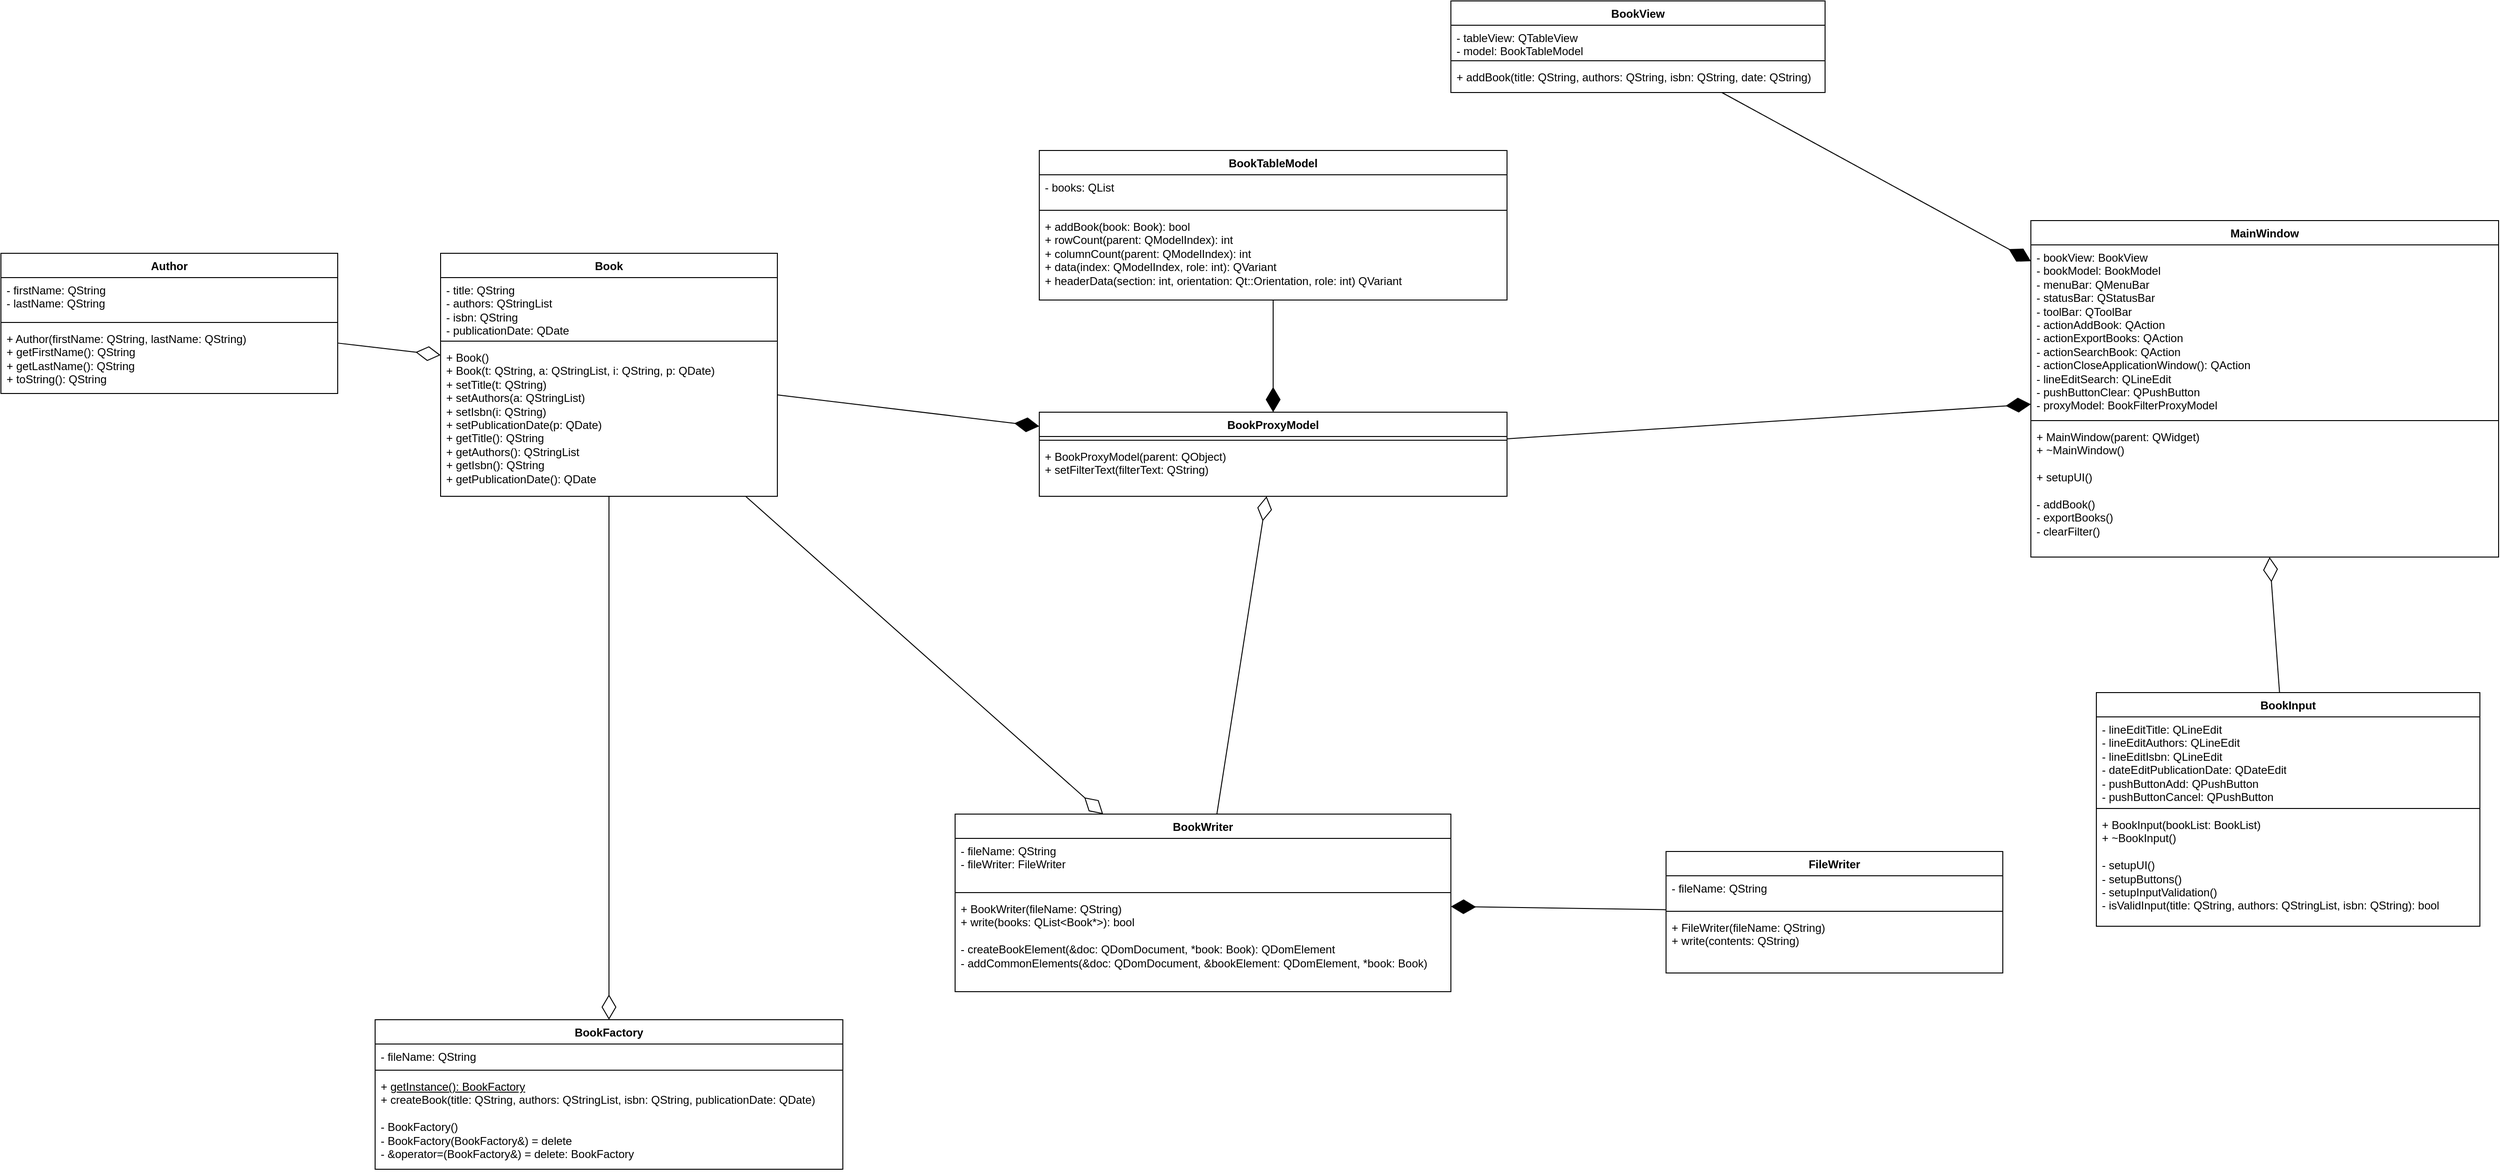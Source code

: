<mxfile version="24.6.4" type="device">
  <diagram id="6iuWq0UelAJ61aAoiBDy" name="Book Shelf">
    <mxGraphModel dx="1696" dy="1716" grid="1" gridSize="10" guides="1" tooltips="1" connect="1" arrows="1" fold="1" page="0" pageScale="1" pageWidth="827" pageHeight="1169" math="0" shadow="0">
      <root>
        <mxCell id="0" />
        <mxCell id="1" parent="0" />
        <mxCell id="gvHln3FCuM-_E14BoruI-1" value="Book&lt;div&gt;&lt;br&gt;&lt;/div&gt;" style="swimlane;fontStyle=1;align=center;verticalAlign=top;childLayout=stackLayout;horizontal=1;startSize=26;horizontalStack=0;resizeParent=1;resizeParentMax=0;resizeLast=0;collapsible=1;marginBottom=0;whiteSpace=wrap;html=1;labelBackgroundColor=none;" parent="1" vertex="1">
          <mxGeometry x="-30" y="-340" width="360" height="260" as="geometry" />
        </mxCell>
        <mxCell id="gvHln3FCuM-_E14BoruI-2" value="- title: QString&lt;div&gt;- authors: QStringList&lt;/div&gt;&lt;div&gt;- isbn: QString&lt;/div&gt;&lt;div&gt;- publicationDate: QDate&lt;/div&gt;" style="text;strokeColor=none;fillColor=none;align=left;verticalAlign=top;spacingLeft=4;spacingRight=4;overflow=hidden;rotatable=0;points=[[0,0.5],[1,0.5]];portConstraint=eastwest;whiteSpace=wrap;html=1;labelBackgroundColor=none;" parent="gvHln3FCuM-_E14BoruI-1" vertex="1">
          <mxGeometry y="26" width="360" height="64" as="geometry" />
        </mxCell>
        <mxCell id="gvHln3FCuM-_E14BoruI-3" value="" style="line;strokeWidth=1;fillColor=none;align=left;verticalAlign=middle;spacingTop=-1;spacingLeft=3;spacingRight=3;rotatable=0;labelPosition=right;points=[];portConstraint=eastwest;labelBackgroundColor=none;" parent="gvHln3FCuM-_E14BoruI-1" vertex="1">
          <mxGeometry y="90" width="360" height="8" as="geometry" />
        </mxCell>
        <mxCell id="gvHln3FCuM-_E14BoruI-4" value="+ Book()&lt;div&gt;+ Book(t: QString, a: QStringList, i: QString, p: QDate)&lt;/div&gt;&lt;div&gt;+ setTitle(t: QString)&lt;/div&gt;&lt;div&gt;+ setAuthors(a: QStringList)&lt;/div&gt;&lt;div&gt;+ setIsbn(i: QString)&lt;/div&gt;&lt;div&gt;+ setPublicationDate(p: QDate)&lt;/div&gt;&lt;div&gt;+ getTitle(): QString&lt;/div&gt;&lt;div&gt;+ getAuthors(): QStringList&lt;/div&gt;&lt;div&gt;+ getIsbn(): QString&lt;/div&gt;&lt;div&gt;+ getPublicationDate(): QDate&lt;/div&gt;&lt;div&gt;&lt;br&gt;&lt;/div&gt;&lt;div&gt;&lt;br&gt;&lt;/div&gt;" style="text;strokeColor=none;fillColor=none;align=left;verticalAlign=top;spacingLeft=4;spacingRight=4;overflow=hidden;rotatable=0;points=[[0,0.5],[1,0.5]];portConstraint=eastwest;whiteSpace=wrap;html=1;labelBackgroundColor=none;" parent="gvHln3FCuM-_E14BoruI-1" vertex="1">
          <mxGeometry y="98" width="360" height="162" as="geometry" />
        </mxCell>
        <mxCell id="gvHln3FCuM-_E14BoruI-26" value="&lt;div&gt;Author&lt;/div&gt;" style="swimlane;fontStyle=1;align=center;verticalAlign=top;childLayout=stackLayout;horizontal=1;startSize=26;horizontalStack=0;resizeParent=1;resizeParentMax=0;resizeLast=0;collapsible=1;marginBottom=0;whiteSpace=wrap;html=1;labelBackgroundColor=none;" parent="1" vertex="1">
          <mxGeometry x="-500" y="-340" width="360" height="150" as="geometry" />
        </mxCell>
        <mxCell id="gvHln3FCuM-_E14BoruI-27" value="- firstName: QString&lt;div&gt;- lastName: QString&lt;/div&gt;" style="text;strokeColor=none;fillColor=none;align=left;verticalAlign=top;spacingLeft=4;spacingRight=4;overflow=hidden;rotatable=0;points=[[0,0.5],[1,0.5]];portConstraint=eastwest;whiteSpace=wrap;html=1;labelBackgroundColor=none;" parent="gvHln3FCuM-_E14BoruI-26" vertex="1">
          <mxGeometry y="26" width="360" height="44" as="geometry" />
        </mxCell>
        <mxCell id="gvHln3FCuM-_E14BoruI-28" value="" style="line;strokeWidth=1;fillColor=none;align=left;verticalAlign=middle;spacingTop=-1;spacingLeft=3;spacingRight=3;rotatable=0;labelPosition=right;points=[];portConstraint=eastwest;labelBackgroundColor=none;" parent="gvHln3FCuM-_E14BoruI-26" vertex="1">
          <mxGeometry y="70" width="360" height="8" as="geometry" />
        </mxCell>
        <mxCell id="gvHln3FCuM-_E14BoruI-29" value="&lt;div&gt;+ Author(firstName: QString, lastName: QString)&lt;/div&gt;&lt;div&gt;&lt;span style=&quot;background-color: initial;&quot;&gt;+ getFirstName(): QString&lt;/span&gt;&lt;br&gt;&lt;/div&gt;&lt;div&gt;+ getLastName(): QString&lt;br&gt;&lt;/div&gt;&lt;div&gt;+ toString(): QString&lt;/div&gt;" style="text;strokeColor=none;fillColor=none;align=left;verticalAlign=top;spacingLeft=4;spacingRight=4;overflow=hidden;rotatable=0;points=[[0,0.5],[1,0.5]];portConstraint=eastwest;whiteSpace=wrap;html=1;labelBackgroundColor=none;" parent="gvHln3FCuM-_E14BoruI-26" vertex="1">
          <mxGeometry y="78" width="360" height="72" as="geometry" />
        </mxCell>
        <mxCell id="gvHln3FCuM-_E14BoruI-35" value="" style="endArrow=diamondThin;endFill=1;endSize=24;html=1;rounded=0;" parent="1" source="gvHln3FCuM-_E14BoruI-61" target="gvHln3FCuM-_E14BoruI-51" edge="1">
          <mxGeometry width="160" relative="1" as="geometry">
            <mxPoint x="1510" y="135.609" as="sourcePoint" />
            <mxPoint x="1340" y="139.796" as="targetPoint" />
          </mxGeometry>
        </mxCell>
        <mxCell id="gvHln3FCuM-_E14BoruI-51" value="&lt;div&gt;BookWriter&lt;/div&gt;" style="swimlane;fontStyle=1;align=center;verticalAlign=top;childLayout=stackLayout;horizontal=1;startSize=26;horizontalStack=0;resizeParent=1;resizeParentMax=0;resizeLast=0;collapsible=1;marginBottom=0;whiteSpace=wrap;html=1;labelBackgroundColor=none;" parent="1" vertex="1">
          <mxGeometry x="520" y="260" width="530" height="190" as="geometry" />
        </mxCell>
        <mxCell id="gvHln3FCuM-_E14BoruI-52" value="- fileName: QString&lt;div&gt;- fileWriter: FileWriter&lt;/div&gt;" style="text;strokeColor=none;fillColor=none;align=left;verticalAlign=top;spacingLeft=4;spacingRight=4;overflow=hidden;rotatable=0;points=[[0,0.5],[1,0.5]];portConstraint=eastwest;whiteSpace=wrap;html=1;labelBackgroundColor=none;" parent="gvHln3FCuM-_E14BoruI-51" vertex="1">
          <mxGeometry y="26" width="530" height="54" as="geometry" />
        </mxCell>
        <mxCell id="gvHln3FCuM-_E14BoruI-53" value="" style="line;strokeWidth=1;fillColor=none;align=left;verticalAlign=middle;spacingTop=-1;spacingLeft=3;spacingRight=3;rotatable=0;labelPosition=right;points=[];portConstraint=eastwest;labelBackgroundColor=none;" parent="gvHln3FCuM-_E14BoruI-51" vertex="1">
          <mxGeometry y="80" width="530" height="8" as="geometry" />
        </mxCell>
        <mxCell id="gvHln3FCuM-_E14BoruI-54" value="+ BookWriter(fileName: QString)&lt;div&gt;+ write(books: QList&amp;lt;Book*&amp;gt;): bool&lt;/div&gt;&lt;div&gt;&lt;br&gt;&lt;/div&gt;&lt;div&gt;- createBookElement(&amp;amp;doc: QDomDocument, *book: Book): QDomElement&lt;/div&gt;&lt;div&gt;- addCommonElements(&amp;amp;doc: QDomDocument, &amp;amp;bookElement: QDomElement, *book: Book)&lt;br&gt;&lt;div&gt;&lt;br&gt;&lt;/div&gt;&lt;/div&gt;" style="text;strokeColor=none;fillColor=none;align=left;verticalAlign=top;spacingLeft=4;spacingRight=4;overflow=hidden;rotatable=0;points=[[0,0.5],[1,0.5]];portConstraint=eastwest;whiteSpace=wrap;html=1;labelBackgroundColor=none;" parent="gvHln3FCuM-_E14BoruI-51" vertex="1">
          <mxGeometry y="88" width="530" height="102" as="geometry" />
        </mxCell>
        <mxCell id="gvHln3FCuM-_E14BoruI-60" value="" style="endArrow=diamondThin;endFill=1;endSize=24;html=1;rounded=0;" parent="1" source="gvHln3FCuM-_E14BoruI-1" target="gvHln3FCuM-_E14BoruI-74" edge="1">
          <mxGeometry width="160" relative="1" as="geometry">
            <mxPoint x="30" y="-260" as="sourcePoint" />
            <mxPoint x="540" y="81.4" as="targetPoint" />
          </mxGeometry>
        </mxCell>
        <mxCell id="gvHln3FCuM-_E14BoruI-61" value="&lt;div&gt;FileWriter&lt;/div&gt;" style="swimlane;fontStyle=1;align=center;verticalAlign=top;childLayout=stackLayout;horizontal=1;startSize=26;horizontalStack=0;resizeParent=1;resizeParentMax=0;resizeLast=0;collapsible=1;marginBottom=0;whiteSpace=wrap;html=1;labelBackgroundColor=none;" parent="1" vertex="1">
          <mxGeometry x="1280" y="300" width="360" height="130" as="geometry" />
        </mxCell>
        <mxCell id="gvHln3FCuM-_E14BoruI-62" value="- fileName: QString" style="text;strokeColor=none;fillColor=none;align=left;verticalAlign=top;spacingLeft=4;spacingRight=4;overflow=hidden;rotatable=0;points=[[0,0.5],[1,0.5]];portConstraint=eastwest;whiteSpace=wrap;html=1;labelBackgroundColor=none;" parent="gvHln3FCuM-_E14BoruI-61" vertex="1">
          <mxGeometry y="26" width="360" height="34" as="geometry" />
        </mxCell>
        <mxCell id="gvHln3FCuM-_E14BoruI-63" value="" style="line;strokeWidth=1;fillColor=none;align=left;verticalAlign=middle;spacingTop=-1;spacingLeft=3;spacingRight=3;rotatable=0;labelPosition=right;points=[];portConstraint=eastwest;labelBackgroundColor=none;" parent="gvHln3FCuM-_E14BoruI-61" vertex="1">
          <mxGeometry y="60" width="360" height="8" as="geometry" />
        </mxCell>
        <mxCell id="gvHln3FCuM-_E14BoruI-64" value="&lt;div&gt;+ FileWriter(fileName: QString)&lt;/div&gt;&lt;div&gt;+ write(contents: QString)&lt;/div&gt;" style="text;strokeColor=none;fillColor=none;align=left;verticalAlign=top;spacingLeft=4;spacingRight=4;overflow=hidden;rotatable=0;points=[[0,0.5],[1,0.5]];portConstraint=eastwest;whiteSpace=wrap;html=1;labelBackgroundColor=none;" parent="gvHln3FCuM-_E14BoruI-61" vertex="1">
          <mxGeometry y="68" width="360" height="62" as="geometry" />
        </mxCell>
        <mxCell id="gvHln3FCuM-_E14BoruI-65" value="&lt;div&gt;BookInput&lt;/div&gt;&lt;div&gt;&lt;br&gt;&lt;/div&gt;" style="swimlane;fontStyle=1;align=center;verticalAlign=top;childLayout=stackLayout;horizontal=1;startSize=26;horizontalStack=0;resizeParent=1;resizeParentMax=0;resizeLast=0;collapsible=1;marginBottom=0;whiteSpace=wrap;html=1;labelBackgroundColor=none;" parent="1" vertex="1">
          <mxGeometry x="1740" y="130" width="410" height="250" as="geometry" />
        </mxCell>
        <mxCell id="gvHln3FCuM-_E14BoruI-66" value="- lineEditTitle: QLineEdit&lt;div&gt;- lineEditAuthors: QLineEdit&lt;/div&gt;&lt;div&gt;- lineEditIsbn: QLineEdit&lt;/div&gt;&lt;div&gt;- dateEditPublicationDate: QDateEdit&lt;/div&gt;&lt;div&gt;- pushButtonAdd: QPushButton&lt;/div&gt;&lt;div&gt;- pushButtonCancel: QPushButton&lt;/div&gt;" style="text;strokeColor=none;fillColor=none;align=left;verticalAlign=top;spacingLeft=4;spacingRight=4;overflow=hidden;rotatable=0;points=[[0,0.5],[1,0.5]];portConstraint=eastwest;whiteSpace=wrap;html=1;labelBackgroundColor=none;" parent="gvHln3FCuM-_E14BoruI-65" vertex="1">
          <mxGeometry y="26" width="410" height="94" as="geometry" />
        </mxCell>
        <mxCell id="gvHln3FCuM-_E14BoruI-67" value="" style="line;strokeWidth=1;fillColor=none;align=left;verticalAlign=middle;spacingTop=-1;spacingLeft=3;spacingRight=3;rotatable=0;labelPosition=right;points=[];portConstraint=eastwest;labelBackgroundColor=none;" parent="gvHln3FCuM-_E14BoruI-65" vertex="1">
          <mxGeometry y="120" width="410" height="8" as="geometry" />
        </mxCell>
        <mxCell id="gvHln3FCuM-_E14BoruI-68" value="&lt;div&gt;+ BookInput(bookList: BookList)&lt;/div&gt;&lt;div&gt;+ ~BookInput()&lt;/div&gt;&lt;div&gt;&lt;br&gt;&lt;/div&gt;&lt;div&gt;- setupUI()&lt;/div&gt;&lt;div&gt;- setupButtons()&lt;/div&gt;&lt;div&gt;- setupInputValidation()&lt;/div&gt;&lt;div&gt;- isValidInput(title: QString, authors: QStringList, isbn: QString): bool&lt;/div&gt;&lt;div&gt;&lt;br&gt;&lt;/div&gt;" style="text;strokeColor=none;fillColor=none;align=left;verticalAlign=top;spacingLeft=4;spacingRight=4;overflow=hidden;rotatable=0;points=[[0,0.5],[1,0.5]];portConstraint=eastwest;whiteSpace=wrap;html=1;labelBackgroundColor=none;" parent="gvHln3FCuM-_E14BoruI-65" vertex="1">
          <mxGeometry y="128" width="410" height="122" as="geometry" />
        </mxCell>
        <mxCell id="gvHln3FCuM-_E14BoruI-70" value="&lt;div&gt;BookFactory&lt;/div&gt;" style="swimlane;fontStyle=1;align=center;verticalAlign=top;childLayout=stackLayout;horizontal=1;startSize=26;horizontalStack=0;resizeParent=1;resizeParentMax=0;resizeLast=0;collapsible=1;marginBottom=0;whiteSpace=wrap;html=1;labelBackgroundColor=none;" parent="1" vertex="1">
          <mxGeometry x="-100" y="480" width="500" height="160" as="geometry" />
        </mxCell>
        <mxCell id="gvHln3FCuM-_E14BoruI-71" value="- fileName: QString" style="text;strokeColor=none;fillColor=none;align=left;verticalAlign=top;spacingLeft=4;spacingRight=4;overflow=hidden;rotatable=0;points=[[0,0.5],[1,0.5]];portConstraint=eastwest;whiteSpace=wrap;html=1;labelBackgroundColor=none;" parent="gvHln3FCuM-_E14BoruI-70" vertex="1">
          <mxGeometry y="26" width="500" height="24" as="geometry" />
        </mxCell>
        <mxCell id="gvHln3FCuM-_E14BoruI-72" value="" style="line;strokeWidth=1;fillColor=none;align=left;verticalAlign=middle;spacingTop=-1;spacingLeft=3;spacingRight=3;rotatable=0;labelPosition=right;points=[];portConstraint=eastwest;labelBackgroundColor=none;" parent="gvHln3FCuM-_E14BoruI-70" vertex="1">
          <mxGeometry y="50" width="500" height="8" as="geometry" />
        </mxCell>
        <mxCell id="gvHln3FCuM-_E14BoruI-73" value="&lt;div&gt;+ &lt;u&gt;getInstance(): BookFactory&lt;/u&gt;&lt;/div&gt;+ createBook(title: QString, authors: QStringList, isbn: QString, publicationDate: QDate)&lt;div&gt;&lt;br&gt;&lt;/div&gt;&lt;div&gt;- BookFactory()&lt;/div&gt;&lt;div&gt;- BookFactory(BookFactory&amp;amp;) = delete&lt;/div&gt;&lt;div&gt;- &amp;amp;operator=(BookFactory&amp;amp;) = delete: BookFactory&lt;/div&gt;&lt;div&gt;&lt;br&gt;&lt;/div&gt;" style="text;strokeColor=none;fillColor=none;align=left;verticalAlign=top;spacingLeft=4;spacingRight=4;overflow=hidden;rotatable=0;points=[[0,0.5],[1,0.5]];portConstraint=eastwest;whiteSpace=wrap;html=1;labelBackgroundColor=none;" parent="gvHln3FCuM-_E14BoruI-70" vertex="1">
          <mxGeometry y="58" width="500" height="102" as="geometry" />
        </mxCell>
        <mxCell id="gvHln3FCuM-_E14BoruI-74" value="&lt;div&gt;BookProxyModel&lt;/div&gt;" style="swimlane;fontStyle=1;align=center;verticalAlign=top;childLayout=stackLayout;horizontal=1;startSize=26;horizontalStack=0;resizeParent=1;resizeParentMax=0;resizeLast=0;collapsible=1;marginBottom=0;whiteSpace=wrap;html=1;labelBackgroundColor=none;" parent="1" vertex="1">
          <mxGeometry x="610" y="-170" width="500" height="90" as="geometry" />
        </mxCell>
        <mxCell id="gvHln3FCuM-_E14BoruI-76" value="" style="line;strokeWidth=1;fillColor=none;align=left;verticalAlign=middle;spacingTop=-1;spacingLeft=3;spacingRight=3;rotatable=0;labelPosition=right;points=[];portConstraint=eastwest;labelBackgroundColor=none;" parent="gvHln3FCuM-_E14BoruI-74" vertex="1">
          <mxGeometry y="26" width="500" height="8" as="geometry" />
        </mxCell>
        <mxCell id="gvHln3FCuM-_E14BoruI-77" value="+ BookProxyModel(parent: QObject)&lt;div&gt;+ setFilterText(filterText: QString)&lt;/div&gt;" style="text;strokeColor=none;fillColor=none;align=left;verticalAlign=top;spacingLeft=4;spacingRight=4;overflow=hidden;rotatable=0;points=[[0,0.5],[1,0.5]];portConstraint=eastwest;whiteSpace=wrap;html=1;labelBackgroundColor=none;" parent="gvHln3FCuM-_E14BoruI-74" vertex="1">
          <mxGeometry y="34" width="500" height="56" as="geometry" />
        </mxCell>
        <mxCell id="gvHln3FCuM-_E14BoruI-78" value="&lt;div&gt;BookView&lt;/div&gt;" style="swimlane;fontStyle=1;align=center;verticalAlign=top;childLayout=stackLayout;horizontal=1;startSize=26;horizontalStack=0;resizeParent=1;resizeParentMax=0;resizeLast=0;collapsible=1;marginBottom=0;whiteSpace=wrap;html=1;labelBackgroundColor=none;" parent="1" vertex="1">
          <mxGeometry x="1050" y="-610" width="400" height="98" as="geometry" />
        </mxCell>
        <mxCell id="gvHln3FCuM-_E14BoruI-79" value="- tableView: QTableView&lt;div&gt;- model: BookTableModel&lt;/div&gt;" style="text;strokeColor=none;fillColor=none;align=left;verticalAlign=top;spacingLeft=4;spacingRight=4;overflow=hidden;rotatable=0;points=[[0,0.5],[1,0.5]];portConstraint=eastwest;whiteSpace=wrap;html=1;labelBackgroundColor=none;" parent="gvHln3FCuM-_E14BoruI-78" vertex="1">
          <mxGeometry y="26" width="400" height="34" as="geometry" />
        </mxCell>
        <mxCell id="gvHln3FCuM-_E14BoruI-80" value="" style="line;strokeWidth=1;fillColor=none;align=left;verticalAlign=middle;spacingTop=-1;spacingLeft=3;spacingRight=3;rotatable=0;labelPosition=right;points=[];portConstraint=eastwest;labelBackgroundColor=none;" parent="gvHln3FCuM-_E14BoruI-78" vertex="1">
          <mxGeometry y="60" width="400" height="8" as="geometry" />
        </mxCell>
        <mxCell id="gvHln3FCuM-_E14BoruI-81" value="&lt;div&gt;+ addBook(title: QString, authors: QString, isbn: QString, date: QString)&lt;/div&gt;" style="text;strokeColor=none;fillColor=none;align=left;verticalAlign=top;spacingLeft=4;spacingRight=4;overflow=hidden;rotatable=0;points=[[0,0.5],[1,0.5]];portConstraint=eastwest;whiteSpace=wrap;html=1;labelBackgroundColor=none;" parent="gvHln3FCuM-_E14BoruI-78" vertex="1">
          <mxGeometry y="68" width="400" height="30" as="geometry" />
        </mxCell>
        <mxCell id="we9DT2KBn4o6eFFRd77e-5" value="&lt;div&gt;MainWindow&lt;/div&gt;" style="swimlane;fontStyle=1;align=center;verticalAlign=top;childLayout=stackLayout;horizontal=1;startSize=26;horizontalStack=0;resizeParent=1;resizeParentMax=0;resizeLast=0;collapsible=1;marginBottom=0;whiteSpace=wrap;html=1;labelBackgroundColor=none;" vertex="1" parent="1">
          <mxGeometry x="1670" y="-375" width="500" height="360" as="geometry" />
        </mxCell>
        <mxCell id="we9DT2KBn4o6eFFRd77e-6" value="&lt;div&gt;- bookView: BookView&lt;/div&gt;&lt;div&gt;- bookModel: BookModel&lt;/div&gt;&lt;div&gt;- menuBar: QMenuBar&lt;/div&gt;&lt;div&gt;- statusBar: QStatusBar&lt;/div&gt;&lt;div&gt;- toolBar: QToolBar&lt;/div&gt;&lt;div&gt;- actionAddBook: QAction&lt;/div&gt;&lt;div&gt;- actionExportBooks: QAction&lt;/div&gt;&lt;div&gt;- actionSearchBook: QAction&lt;/div&gt;&lt;div&gt;- actionCloseApplicationWindow(): QAction&lt;/div&gt;&lt;div&gt;- lineEditSearch: QLineEdit&lt;/div&gt;&lt;div&gt;- pushButtonClear: QPushButton&lt;/div&gt;&lt;div&gt;- proxyModel: BookFilterProxyModel&lt;/div&gt;" style="text;strokeColor=none;fillColor=none;align=left;verticalAlign=top;spacingLeft=4;spacingRight=4;overflow=hidden;rotatable=0;points=[[0,0.5],[1,0.5]];portConstraint=eastwest;whiteSpace=wrap;html=1;labelBackgroundColor=none;" vertex="1" parent="we9DT2KBn4o6eFFRd77e-5">
          <mxGeometry y="26" width="500" height="184" as="geometry" />
        </mxCell>
        <mxCell id="we9DT2KBn4o6eFFRd77e-7" value="" style="line;strokeWidth=1;fillColor=none;align=left;verticalAlign=middle;spacingTop=-1;spacingLeft=3;spacingRight=3;rotatable=0;labelPosition=right;points=[];portConstraint=eastwest;labelBackgroundColor=none;" vertex="1" parent="we9DT2KBn4o6eFFRd77e-5">
          <mxGeometry y="210" width="500" height="8" as="geometry" />
        </mxCell>
        <mxCell id="we9DT2KBn4o6eFFRd77e-8" value="&lt;div&gt;&lt;div&gt;+ MainWindow(parent: QWidget)&lt;/div&gt;&lt;/div&gt;&lt;div&gt;+ ~MainWindow()&lt;/div&gt;&lt;div&gt;&lt;br&gt;&lt;/div&gt;&lt;div&gt;+ setupUI()&lt;div&gt;&lt;br&gt;&lt;/div&gt;&lt;/div&gt;&lt;div&gt;- addBook()&lt;/div&gt;&lt;div&gt;- exportBooks()&lt;/div&gt;&lt;div&gt;- clearFilter()&lt;/div&gt;" style="text;strokeColor=none;fillColor=none;align=left;verticalAlign=top;spacingLeft=4;spacingRight=4;overflow=hidden;rotatable=0;points=[[0,0.5],[1,0.5]];portConstraint=eastwest;whiteSpace=wrap;html=1;labelBackgroundColor=none;" vertex="1" parent="we9DT2KBn4o6eFFRd77e-5">
          <mxGeometry y="218" width="500" height="142" as="geometry" />
        </mxCell>
        <mxCell id="we9DT2KBn4o6eFFRd77e-9" value="" style="endArrow=diamondThin;endFill=1;endSize=24;html=1;rounded=0;" edge="1" parent="1" source="gvHln3FCuM-_E14BoruI-74" target="we9DT2KBn4o6eFFRd77e-5">
          <mxGeometry width="160" relative="1" as="geometry">
            <mxPoint x="660" y="-470" as="sourcePoint" />
            <mxPoint x="820" y="-470" as="targetPoint" />
          </mxGeometry>
        </mxCell>
        <mxCell id="we9DT2KBn4o6eFFRd77e-10" value="" style="endArrow=diamondThin;endFill=1;endSize=24;html=1;rounded=0;" edge="1" parent="1" source="gvHln3FCuM-_E14BoruI-78" target="we9DT2KBn4o6eFFRd77e-5">
          <mxGeometry width="160" relative="1" as="geometry">
            <mxPoint x="1340" y="-680" as="sourcePoint" />
            <mxPoint x="1500" y="-680" as="targetPoint" />
          </mxGeometry>
        </mxCell>
        <mxCell id="we9DT2KBn4o6eFFRd77e-11" value="" style="endArrow=diamondThin;endFill=0;endSize=24;html=1;rounded=0;" edge="1" parent="1" source="gvHln3FCuM-_E14BoruI-51" target="gvHln3FCuM-_E14BoruI-74">
          <mxGeometry width="160" relative="1" as="geometry">
            <mxPoint x="780" y="490" as="sourcePoint" />
            <mxPoint x="940" y="490" as="targetPoint" />
          </mxGeometry>
        </mxCell>
        <mxCell id="we9DT2KBn4o6eFFRd77e-12" value="" style="endArrow=diamondThin;endFill=0;endSize=24;html=1;rounded=0;" edge="1" parent="1" source="gvHln3FCuM-_E14BoruI-1" target="gvHln3FCuM-_E14BoruI-51">
          <mxGeometry width="160" relative="1" as="geometry">
            <mxPoint x="520" y="-10" as="sourcePoint" />
            <mxPoint x="680" y="-10" as="targetPoint" />
          </mxGeometry>
        </mxCell>
        <mxCell id="we9DT2KBn4o6eFFRd77e-13" value="" style="endArrow=diamondThin;endFill=0;endSize=24;html=1;rounded=0;" edge="1" parent="1" source="gvHln3FCuM-_E14BoruI-1" target="gvHln3FCuM-_E14BoruI-70">
          <mxGeometry width="160" relative="1" as="geometry">
            <mxPoint x="140" y="140" as="sourcePoint" />
            <mxPoint x="300" y="140" as="targetPoint" />
          </mxGeometry>
        </mxCell>
        <mxCell id="we9DT2KBn4o6eFFRd77e-14" value="&lt;div&gt;BookTableModel&lt;/div&gt;" style="swimlane;fontStyle=1;align=center;verticalAlign=top;childLayout=stackLayout;horizontal=1;startSize=26;horizontalStack=0;resizeParent=1;resizeParentMax=0;resizeLast=0;collapsible=1;marginBottom=0;whiteSpace=wrap;html=1;labelBackgroundColor=none;" vertex="1" parent="1">
          <mxGeometry x="610" y="-450" width="500" height="160" as="geometry" />
        </mxCell>
        <mxCell id="we9DT2KBn4o6eFFRd77e-15" value="- books: QList" style="text;strokeColor=none;fillColor=none;align=left;verticalAlign=top;spacingLeft=4;spacingRight=4;overflow=hidden;rotatable=0;points=[[0,0.5],[1,0.5]];portConstraint=eastwest;whiteSpace=wrap;html=1;labelBackgroundColor=none;" vertex="1" parent="we9DT2KBn4o6eFFRd77e-14">
          <mxGeometry y="26" width="500" height="34" as="geometry" />
        </mxCell>
        <mxCell id="we9DT2KBn4o6eFFRd77e-16" value="" style="line;strokeWidth=1;fillColor=none;align=left;verticalAlign=middle;spacingTop=-1;spacingLeft=3;spacingRight=3;rotatable=0;labelPosition=right;points=[];portConstraint=eastwest;labelBackgroundColor=none;" vertex="1" parent="we9DT2KBn4o6eFFRd77e-14">
          <mxGeometry y="60" width="500" height="8" as="geometry" />
        </mxCell>
        <mxCell id="we9DT2KBn4o6eFFRd77e-17" value="+ addBook(book: Book): bool&lt;div&gt;+ rowCount(parent: QModelIndex): int&lt;/div&gt;&lt;div&gt;+ columnCount(parent: QModelIndex): int&lt;/div&gt;&lt;div&gt;+ data(index: QModelIndex, role: int): QVariant&lt;/div&gt;&lt;div&gt;+ headerData(section: int, orientation: Qt::Orientation, role: int) QVariant&lt;br&gt;&lt;div&gt;&lt;br&gt;&lt;/div&gt;&lt;/div&gt;" style="text;strokeColor=none;fillColor=none;align=left;verticalAlign=top;spacingLeft=4;spacingRight=4;overflow=hidden;rotatable=0;points=[[0,0.5],[1,0.5]];portConstraint=eastwest;whiteSpace=wrap;html=1;labelBackgroundColor=none;" vertex="1" parent="we9DT2KBn4o6eFFRd77e-14">
          <mxGeometry y="68" width="500" height="92" as="geometry" />
        </mxCell>
        <mxCell id="we9DT2KBn4o6eFFRd77e-18" value="" style="endArrow=diamondThin;endFill=1;endSize=24;html=1;rounded=0;" edge="1" parent="1" source="we9DT2KBn4o6eFFRd77e-14" target="gvHln3FCuM-_E14BoruI-74">
          <mxGeometry width="160" relative="1" as="geometry">
            <mxPoint x="380" y="-320" as="sourcePoint" />
            <mxPoint x="540" y="-320" as="targetPoint" />
          </mxGeometry>
        </mxCell>
        <mxCell id="8dgmckmYpp2PSS6kHg5K-1" value="" style="endArrow=diamondThin;endFill=0;endSize=24;html=1;rounded=0;" edge="1" parent="1" source="gvHln3FCuM-_E14BoruI-26" target="gvHln3FCuM-_E14BoruI-1">
          <mxGeometry width="160" relative="1" as="geometry">
            <mxPoint x="-160" y="-260" as="sourcePoint" />
            <mxPoint y="-260" as="targetPoint" />
          </mxGeometry>
        </mxCell>
        <mxCell id="8dgmckmYpp2PSS6kHg5K-2" value="" style="endArrow=diamondThin;endFill=0;endSize=24;html=1;rounded=0;" edge="1" parent="1" source="gvHln3FCuM-_E14BoruI-65" target="we9DT2KBn4o6eFFRd77e-8">
          <mxGeometry width="160" relative="1" as="geometry">
            <mxPoint x="2290" y="10" as="sourcePoint" />
            <mxPoint x="2450" y="10" as="targetPoint" />
          </mxGeometry>
        </mxCell>
      </root>
    </mxGraphModel>
  </diagram>
</mxfile>
